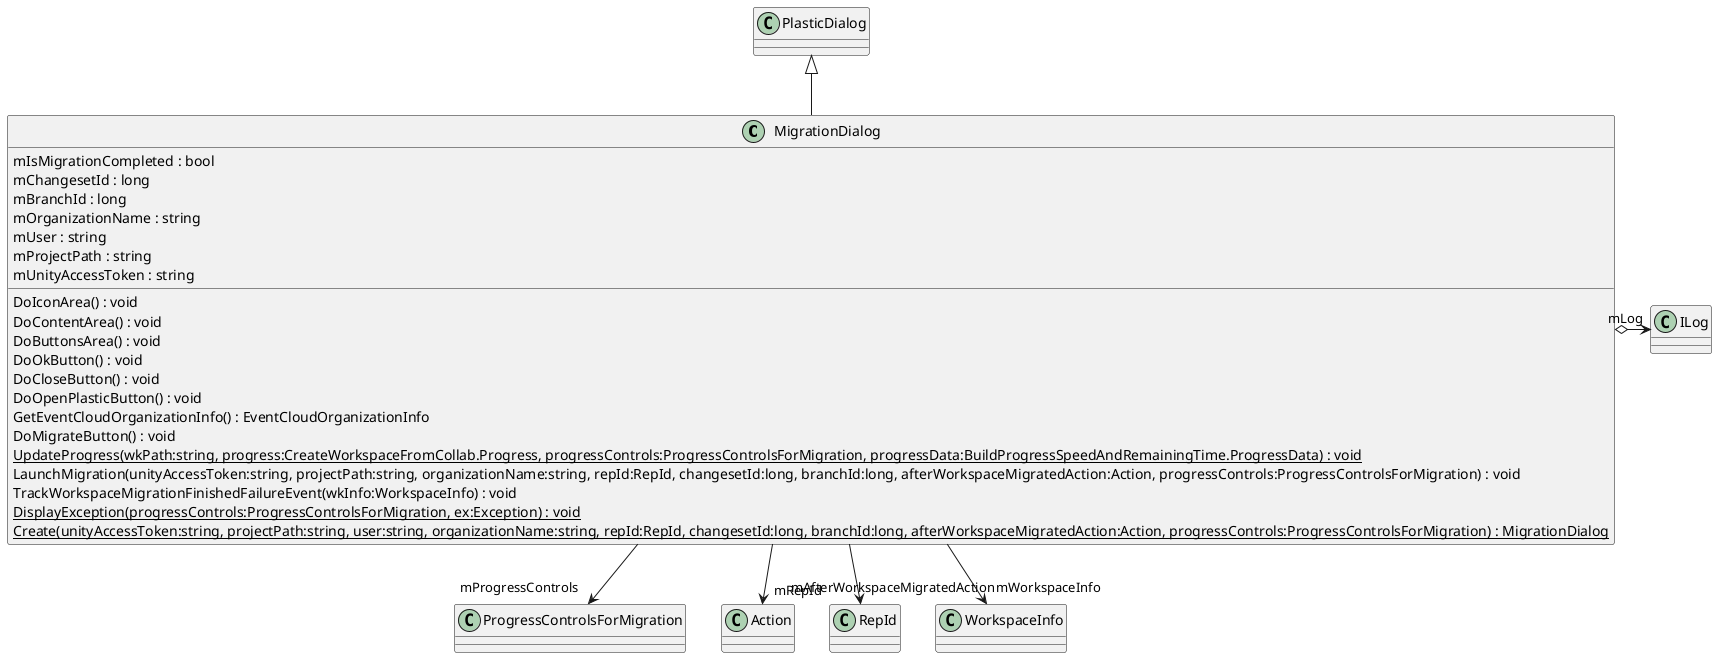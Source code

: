 @startuml
class MigrationDialog {
    DoIconArea() : void
    DoContentArea() : void
    DoButtonsArea() : void
    DoOkButton() : void
    DoCloseButton() : void
    DoOpenPlasticButton() : void
    GetEventCloudOrganizationInfo() : EventCloudOrganizationInfo
    DoMigrateButton() : void
    {static} UpdateProgress(wkPath:string, progress:CreateWorkspaceFromCollab.Progress, progressControls:ProgressControlsForMigration, progressData:BuildProgressSpeedAndRemainingTime.ProgressData) : void
    LaunchMigration(unityAccessToken:string, projectPath:string, organizationName:string, repId:RepId, changesetId:long, branchId:long, afterWorkspaceMigratedAction:Action, progressControls:ProgressControlsForMigration) : void
    TrackWorkspaceMigrationFinishedFailureEvent(wkInfo:WorkspaceInfo) : void
    {static} DisplayException(progressControls:ProgressControlsForMigration, ex:Exception) : void
    {static} Create(unityAccessToken:string, projectPath:string, user:string, organizationName:string, repId:RepId, changesetId:long, branchId:long, afterWorkspaceMigratedAction:Action, progressControls:ProgressControlsForMigration) : MigrationDialog
    mIsMigrationCompleted : bool
    mChangesetId : long
    mBranchId : long
    mOrganizationName : string
    mUser : string
    mProjectPath : string
    mUnityAccessToken : string
}
PlasticDialog <|-- MigrationDialog
MigrationDialog --> "mProgressControls" ProgressControlsForMigration
MigrationDialog --> "mAfterWorkspaceMigratedAction" Action
MigrationDialog --> "mRepId" RepId
MigrationDialog --> "mWorkspaceInfo" WorkspaceInfo
MigrationDialog o-> "mLog" ILog
@enduml
